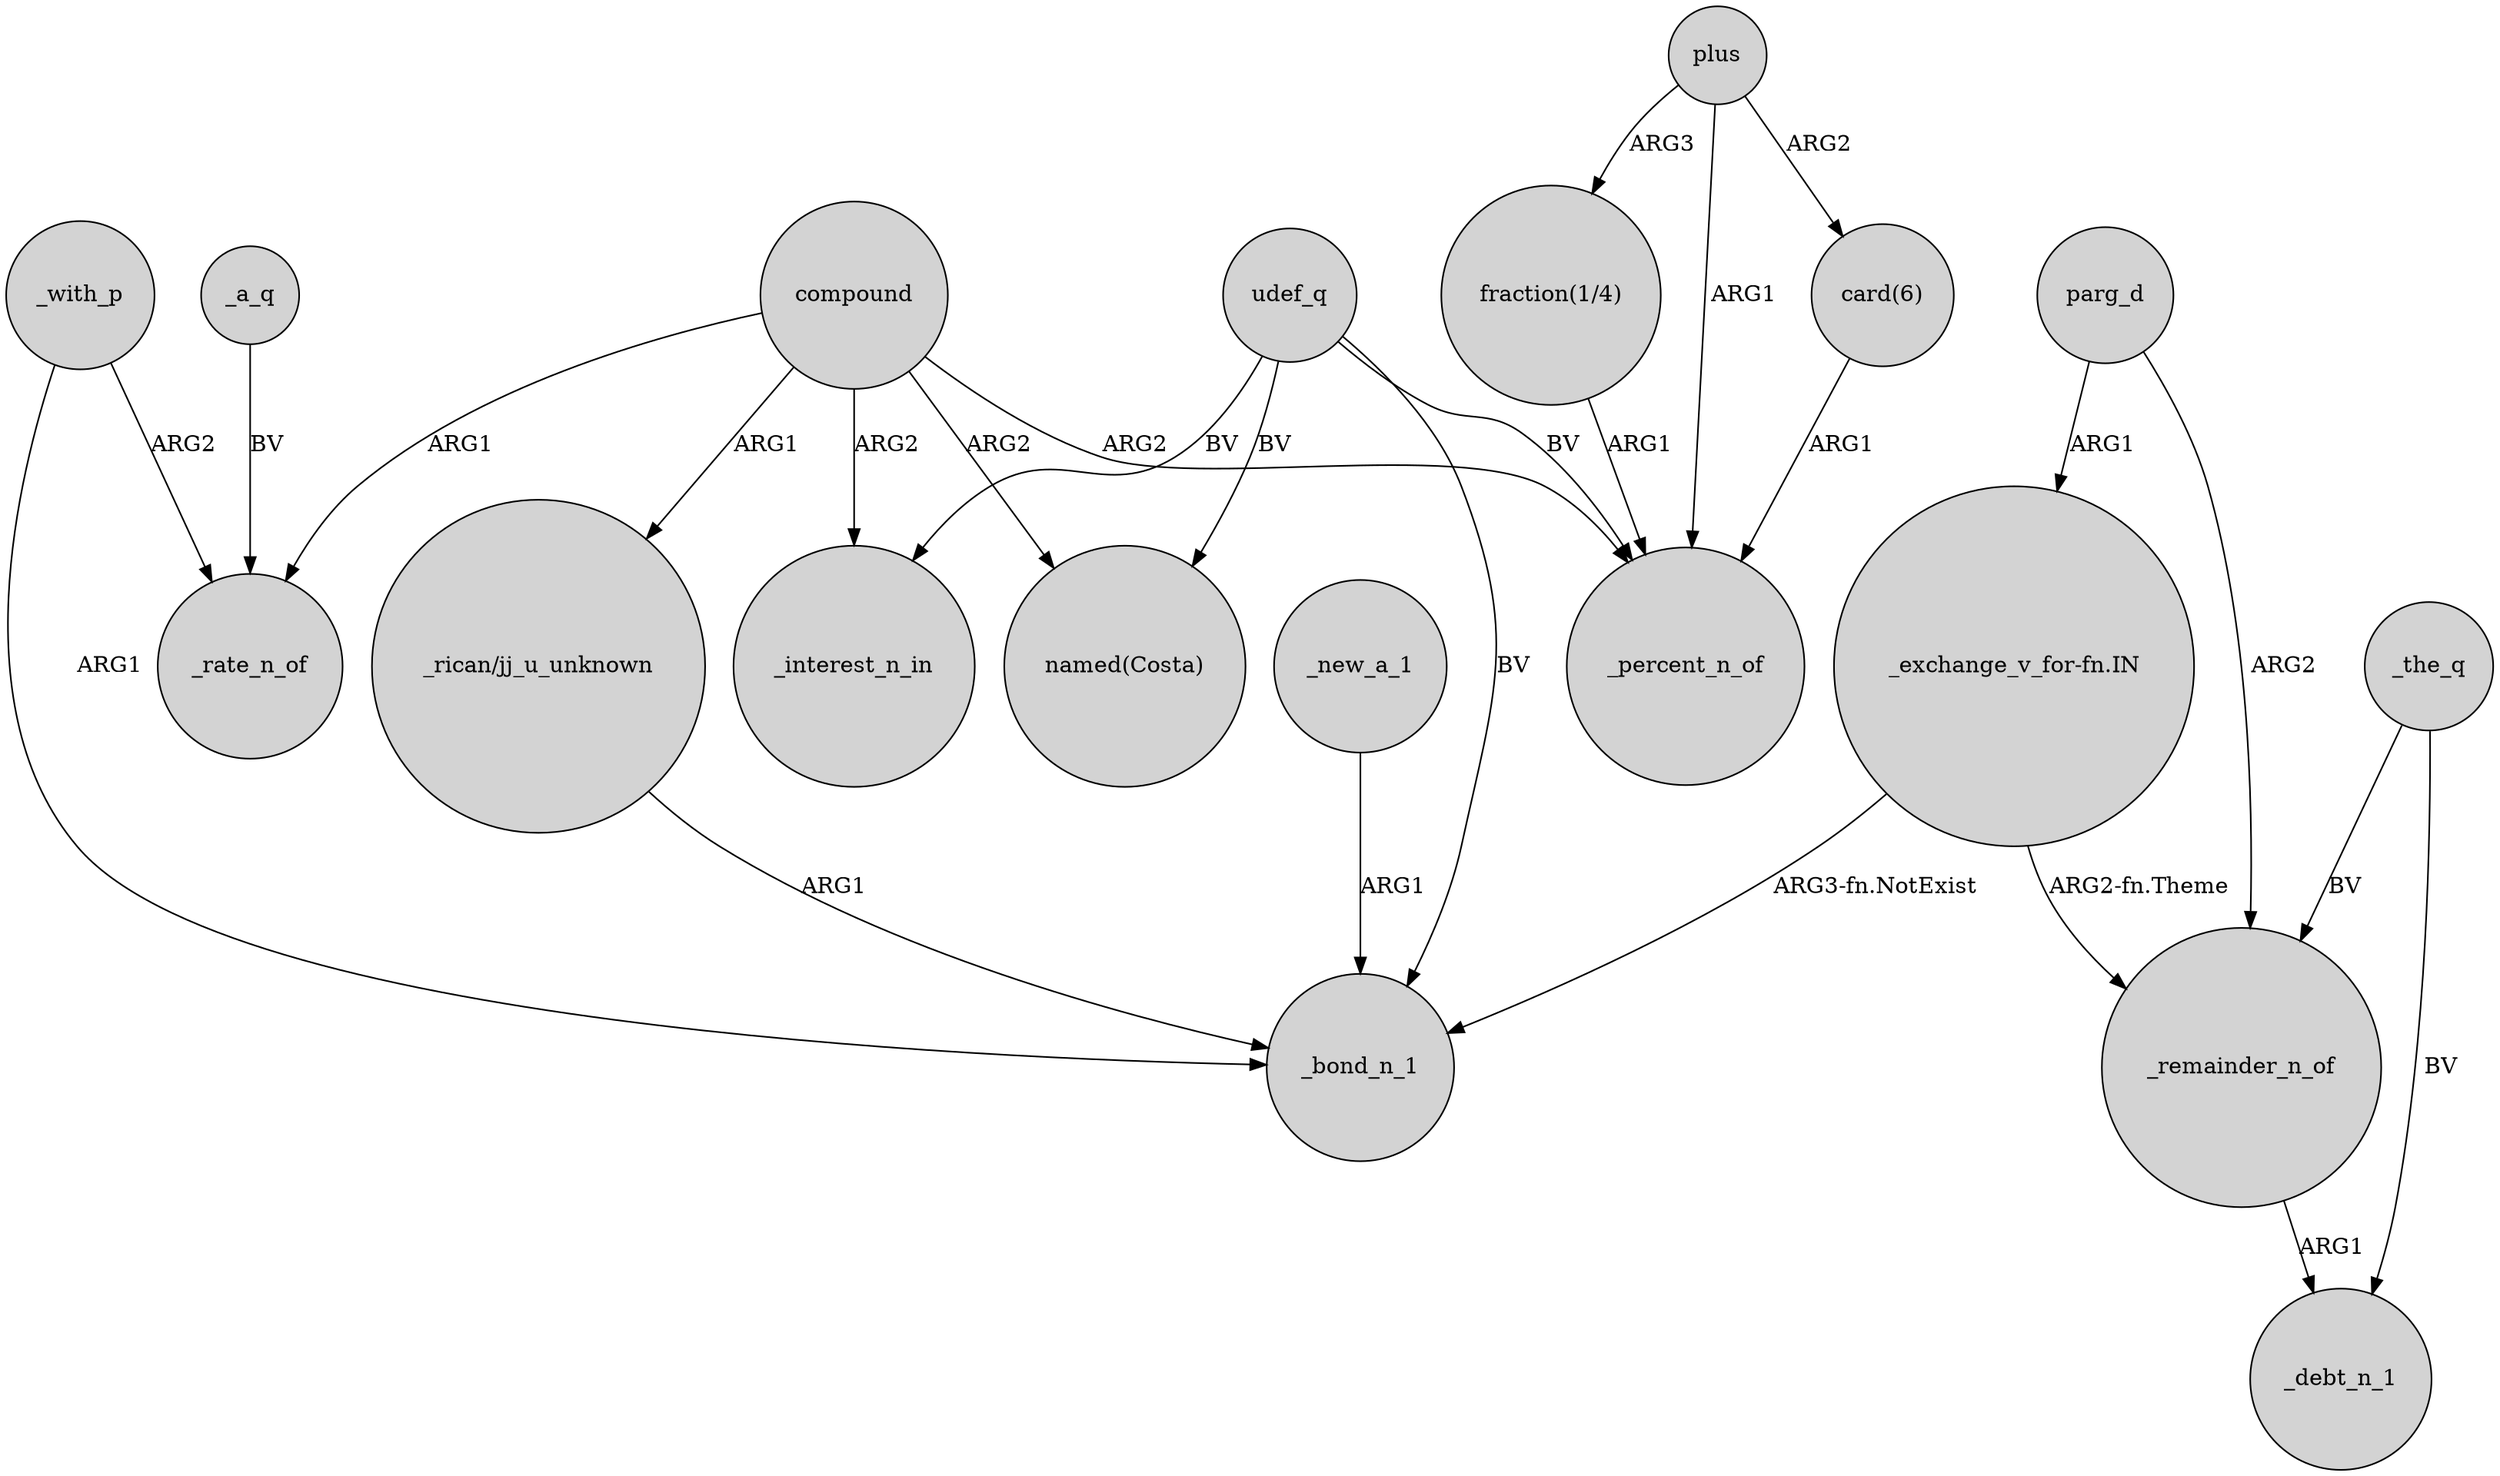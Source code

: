 digraph {
	node [shape=circle style=filled]
	compound -> "_rican/jj_u_unknown" [label=ARG1]
	_remainder_n_of -> _debt_n_1 [label=ARG1]
	plus -> "fraction(1/4)" [label=ARG3]
	_new_a_1 -> _bond_n_1 [label=ARG1]
	compound -> _rate_n_of [label=ARG1]
	plus -> _percent_n_of [label=ARG1]
	parg_d -> _remainder_n_of [label=ARG2]
	_with_p -> _bond_n_1 [label=ARG1]
	_a_q -> _rate_n_of [label=BV]
	udef_q -> _interest_n_in [label=BV]
	"card(6)" -> _percent_n_of [label=ARG1]
	compound -> _percent_n_of [label=ARG2]
	compound -> _interest_n_in [label=ARG2]
	udef_q -> _bond_n_1 [label=BV]
	parg_d -> "_exchange_v_for-fn.IN" [label=ARG1]
	_with_p -> _rate_n_of [label=ARG2]
	plus -> "card(6)" [label=ARG2]
	compound -> "named(Costa)" [label=ARG2]
	_the_q -> _remainder_n_of [label=BV]
	"fraction(1/4)" -> _percent_n_of [label=ARG1]
	"_exchange_v_for-fn.IN" -> _remainder_n_of [label="ARG2-fn.Theme"]
	"_exchange_v_for-fn.IN" -> _bond_n_1 [label="ARG3-fn.NotExist"]
	udef_q -> _percent_n_of [label=BV]
	udef_q -> "named(Costa)" [label=BV]
	_the_q -> _debt_n_1 [label=BV]
	"_rican/jj_u_unknown" -> _bond_n_1 [label=ARG1]
}
